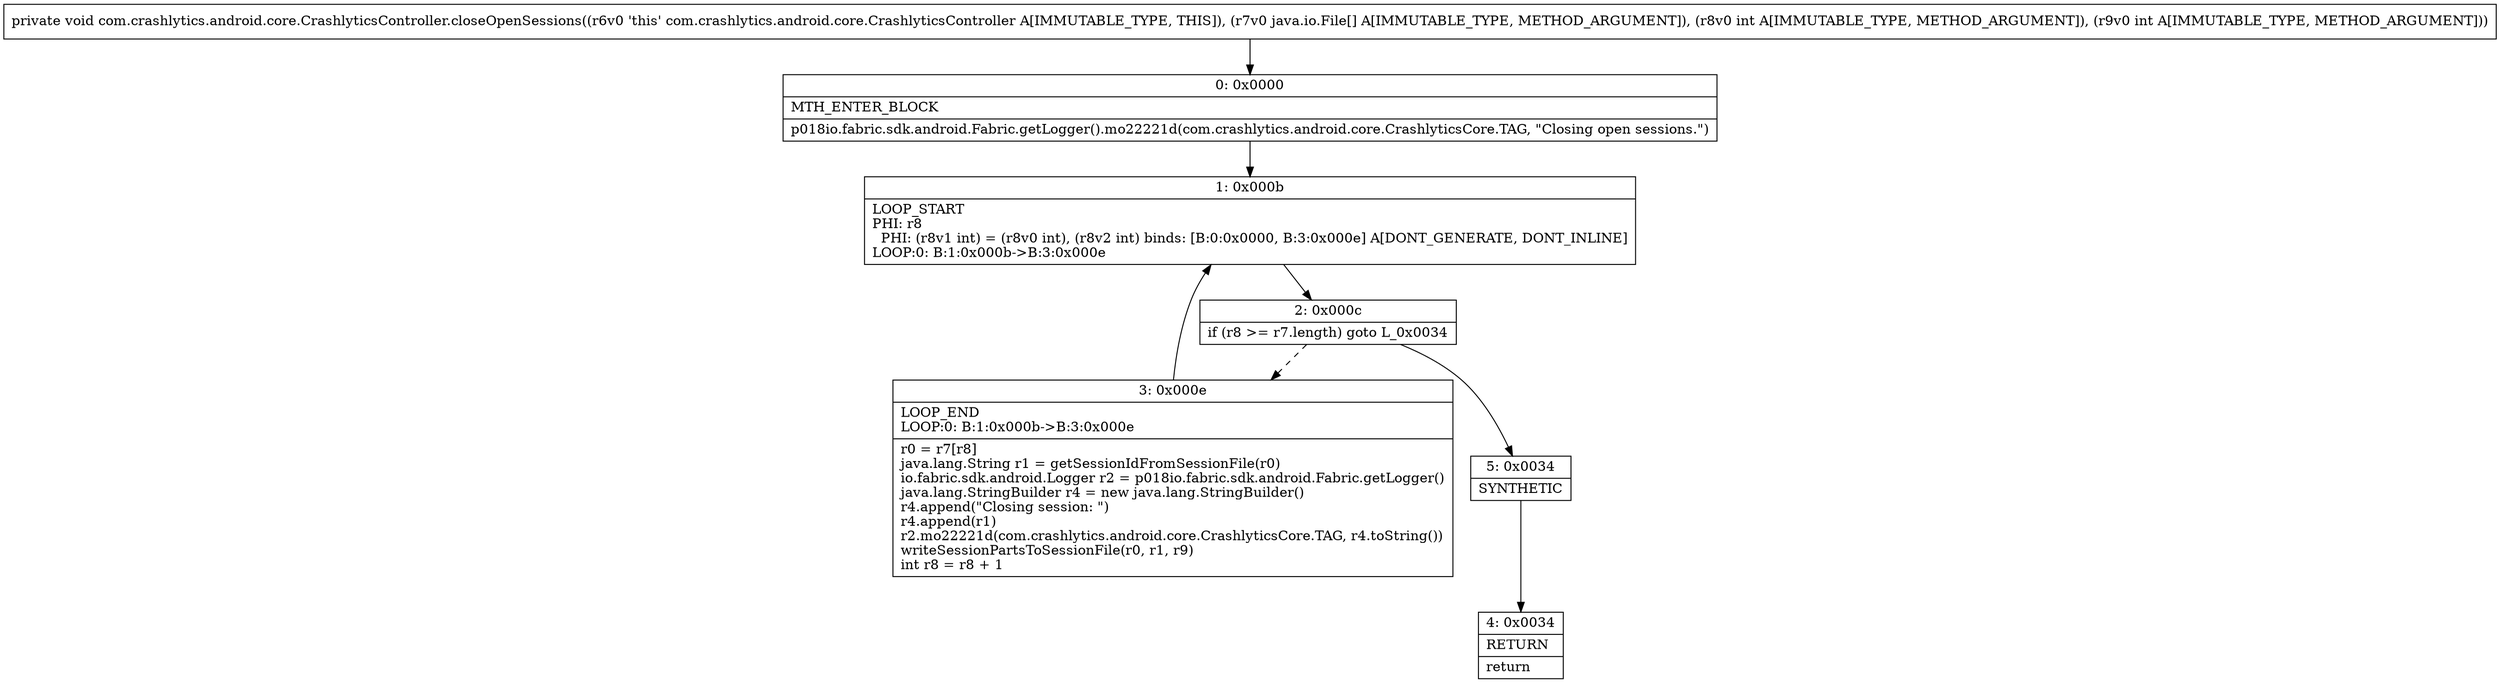 digraph "CFG forcom.crashlytics.android.core.CrashlyticsController.closeOpenSessions([Ljava\/io\/File;II)V" {
Node_0 [shape=record,label="{0\:\ 0x0000|MTH_ENTER_BLOCK\l|p018io.fabric.sdk.android.Fabric.getLogger().mo22221d(com.crashlytics.android.core.CrashlyticsCore.TAG, \"Closing open sessions.\")\l}"];
Node_1 [shape=record,label="{1\:\ 0x000b|LOOP_START\lPHI: r8 \l  PHI: (r8v1 int) = (r8v0 int), (r8v2 int) binds: [B:0:0x0000, B:3:0x000e] A[DONT_GENERATE, DONT_INLINE]\lLOOP:0: B:1:0x000b\-\>B:3:0x000e\l}"];
Node_2 [shape=record,label="{2\:\ 0x000c|if (r8 \>= r7.length) goto L_0x0034\l}"];
Node_3 [shape=record,label="{3\:\ 0x000e|LOOP_END\lLOOP:0: B:1:0x000b\-\>B:3:0x000e\l|r0 = r7[r8]\ljava.lang.String r1 = getSessionIdFromSessionFile(r0)\lio.fabric.sdk.android.Logger r2 = p018io.fabric.sdk.android.Fabric.getLogger()\ljava.lang.StringBuilder r4 = new java.lang.StringBuilder()\lr4.append(\"Closing session: \")\lr4.append(r1)\lr2.mo22221d(com.crashlytics.android.core.CrashlyticsCore.TAG, r4.toString())\lwriteSessionPartsToSessionFile(r0, r1, r9)\lint r8 = r8 + 1\l}"];
Node_4 [shape=record,label="{4\:\ 0x0034|RETURN\l|return\l}"];
Node_5 [shape=record,label="{5\:\ 0x0034|SYNTHETIC\l}"];
MethodNode[shape=record,label="{private void com.crashlytics.android.core.CrashlyticsController.closeOpenSessions((r6v0 'this' com.crashlytics.android.core.CrashlyticsController A[IMMUTABLE_TYPE, THIS]), (r7v0 java.io.File[] A[IMMUTABLE_TYPE, METHOD_ARGUMENT]), (r8v0 int A[IMMUTABLE_TYPE, METHOD_ARGUMENT]), (r9v0 int A[IMMUTABLE_TYPE, METHOD_ARGUMENT])) }"];
MethodNode -> Node_0;
Node_0 -> Node_1;
Node_1 -> Node_2;
Node_2 -> Node_3[style=dashed];
Node_2 -> Node_5;
Node_3 -> Node_1;
Node_5 -> Node_4;
}

